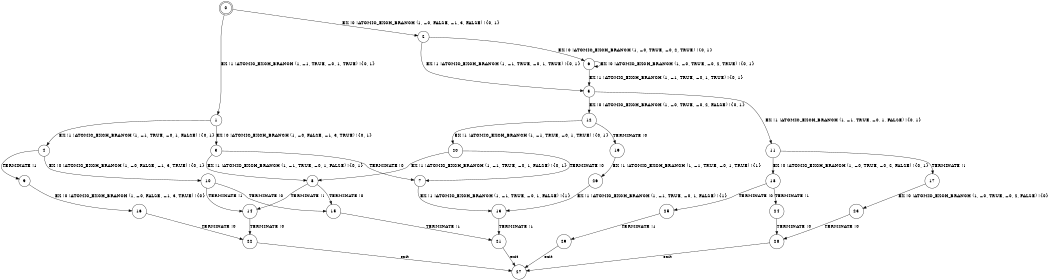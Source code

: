 digraph BCG {
size = "7, 10.5";
center = TRUE;
node [shape = circle];
0 [peripheries = 2];
0 -> 1 [label = "EX !1 !ATOMIC_EXCH_BRANCH (1, +1, TRUE, +0, 1, TRUE) !{0, 1}"];
0 -> 2 [label = "EX !0 !ATOMIC_EXCH_BRANCH (1, +0, FALSE, +1, 3, FALSE) !{0, 1}"];
1 -> 3 [label = "EX !0 !ATOMIC_EXCH_BRANCH (1, +0, FALSE, +1, 3, TRUE) !{0, 1}"];
1 -> 4 [label = "EX !1 !ATOMIC_EXCH_BRANCH (1, +1, TRUE, +0, 1, FALSE) !{0, 1}"];
2 -> 5 [label = "EX !1 !ATOMIC_EXCH_BRANCH (1, +1, TRUE, +0, 1, TRUE) !{0, 1}"];
2 -> 6 [label = "EX !0 !ATOMIC_EXCH_BRANCH (1, +0, TRUE, +0, 2, TRUE) !{0, 1}"];
3 -> 7 [label = "TERMINATE !0"];
3 -> 8 [label = "EX !1 !ATOMIC_EXCH_BRANCH (1, +1, TRUE, +0, 1, FALSE) !{0, 1}"];
4 -> 9 [label = "TERMINATE !1"];
4 -> 10 [label = "EX !0 !ATOMIC_EXCH_BRANCH (1, +0, FALSE, +1, 3, TRUE) !{0, 1}"];
5 -> 11 [label = "EX !1 !ATOMIC_EXCH_BRANCH (1, +1, TRUE, +0, 1, FALSE) !{0, 1}"];
5 -> 12 [label = "EX !0 !ATOMIC_EXCH_BRANCH (1, +0, TRUE, +0, 2, FALSE) !{0, 1}"];
6 -> 5 [label = "EX !1 !ATOMIC_EXCH_BRANCH (1, +1, TRUE, +0, 1, TRUE) !{0, 1}"];
6 -> 6 [label = "EX !0 !ATOMIC_EXCH_BRANCH (1, +0, TRUE, +0, 2, TRUE) !{0, 1}"];
7 -> 13 [label = "EX !1 !ATOMIC_EXCH_BRANCH (1, +1, TRUE, +0, 1, FALSE) !{1}"];
8 -> 14 [label = "TERMINATE !1"];
8 -> 15 [label = "TERMINATE !0"];
9 -> 16 [label = "EX !0 !ATOMIC_EXCH_BRANCH (1, +0, FALSE, +1, 3, TRUE) !{0}"];
10 -> 14 [label = "TERMINATE !1"];
10 -> 15 [label = "TERMINATE !0"];
11 -> 17 [label = "TERMINATE !1"];
11 -> 18 [label = "EX !0 !ATOMIC_EXCH_BRANCH (1, +0, TRUE, +0, 2, FALSE) !{0, 1}"];
12 -> 19 [label = "TERMINATE !0"];
12 -> 20 [label = "EX !1 !ATOMIC_EXCH_BRANCH (1, +1, TRUE, +0, 1, TRUE) !{0, 1}"];
13 -> 21 [label = "TERMINATE !1"];
14 -> 22 [label = "TERMINATE !0"];
15 -> 21 [label = "TERMINATE !1"];
16 -> 22 [label = "TERMINATE !0"];
17 -> 23 [label = "EX !0 !ATOMIC_EXCH_BRANCH (1, +0, TRUE, +0, 2, FALSE) !{0}"];
18 -> 24 [label = "TERMINATE !1"];
18 -> 25 [label = "TERMINATE !0"];
19 -> 26 [label = "EX !1 !ATOMIC_EXCH_BRANCH (1, +1, TRUE, +0, 1, TRUE) !{1}"];
20 -> 7 [label = "TERMINATE !0"];
20 -> 8 [label = "EX !1 !ATOMIC_EXCH_BRANCH (1, +1, TRUE, +0, 1, FALSE) !{0, 1}"];
21 -> 27 [label = "exit"];
22 -> 27 [label = "exit"];
23 -> 28 [label = "TERMINATE !0"];
24 -> 28 [label = "TERMINATE !0"];
25 -> 29 [label = "TERMINATE !1"];
26 -> 13 [label = "EX !1 !ATOMIC_EXCH_BRANCH (1, +1, TRUE, +0, 1, FALSE) !{1}"];
28 -> 27 [label = "exit"];
29 -> 27 [label = "exit"];
}
